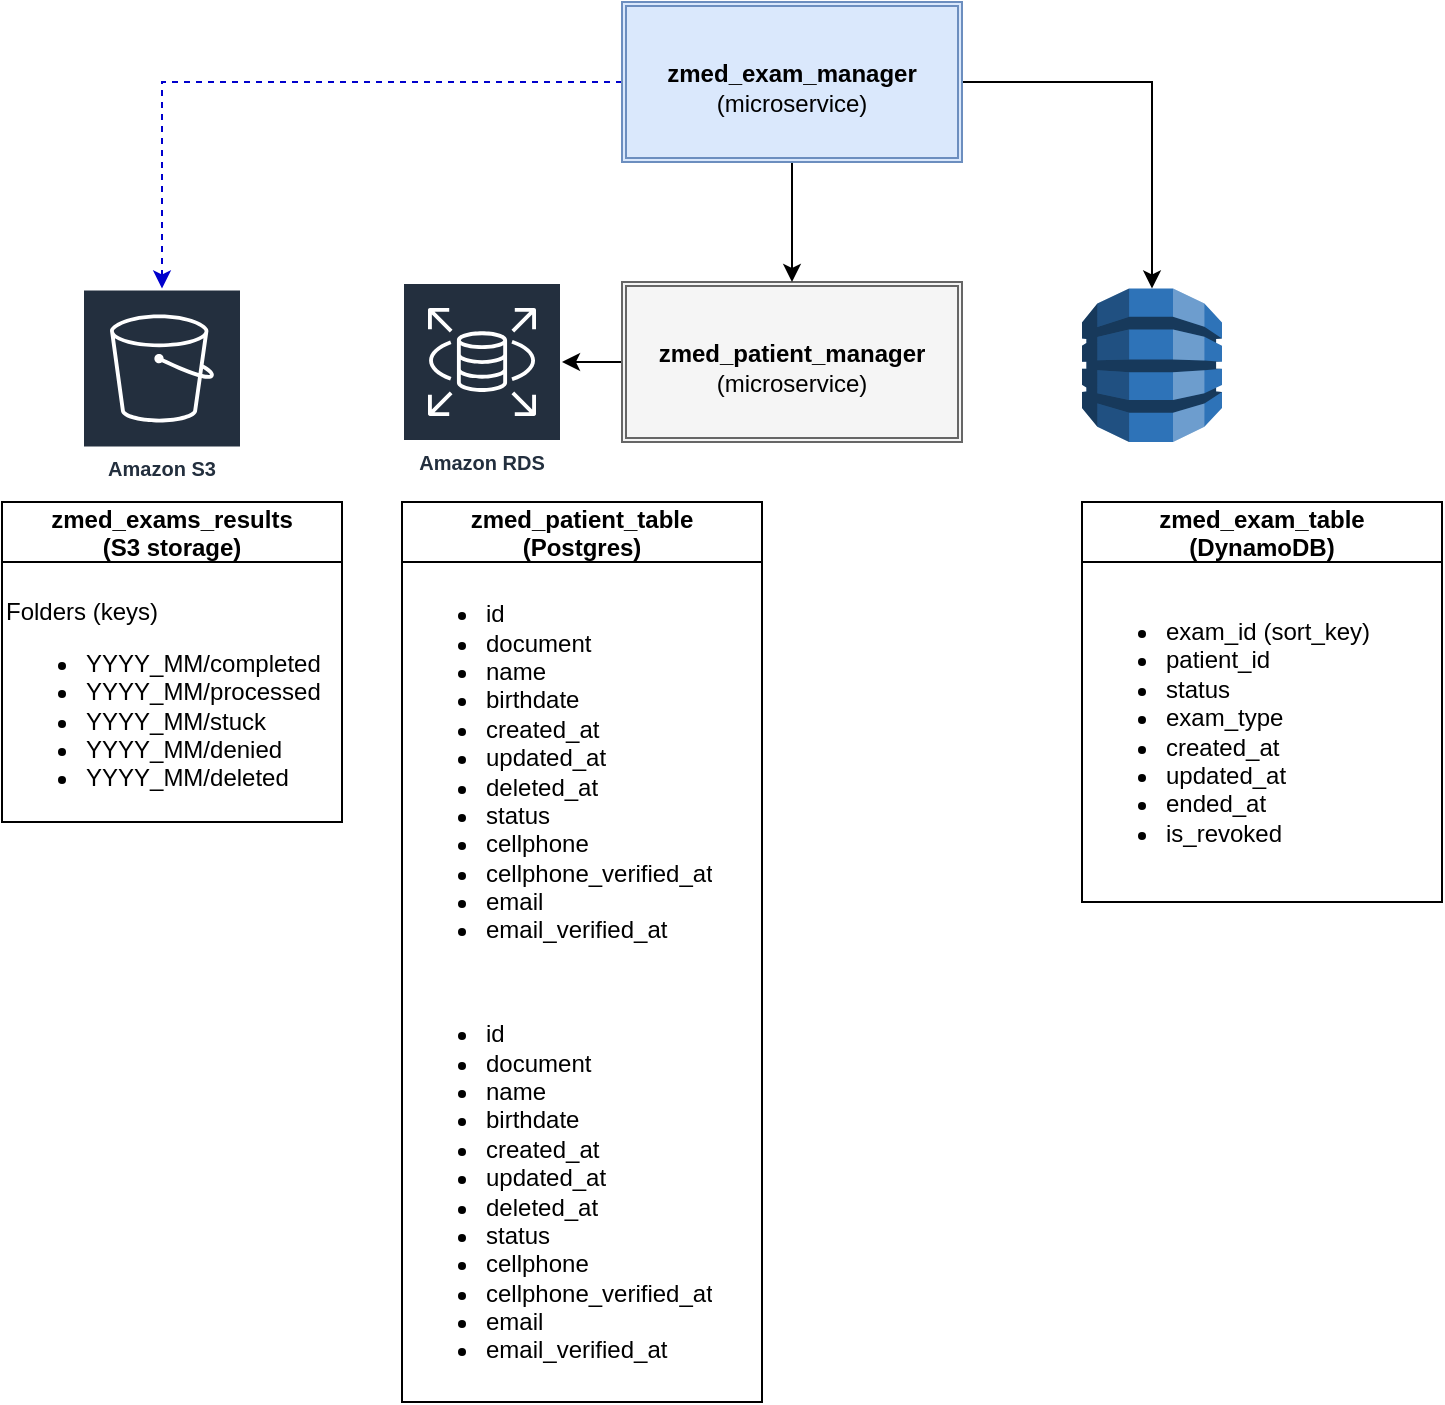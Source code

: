 <mxfile version="20.2.2" type="github">
  <diagram id="aTwo-jRHDP2fjrBcB7LK" name="Página-1">
    <mxGraphModel dx="1929" dy="1000" grid="1" gridSize="10" guides="1" tooltips="1" connect="1" arrows="1" fold="1" page="1" pageScale="1" pageWidth="827" pageHeight="1169" math="0" shadow="0">
      <root>
        <mxCell id="0" />
        <mxCell id="1" parent="0" />
        <mxCell id="jcrQPi3_A0F0jYqwktfK-1" value="Amazon S3" style="sketch=0;outlineConnect=0;fontColor=#232F3E;gradientColor=none;strokeColor=#ffffff;fillColor=#232F3E;dashed=0;verticalLabelPosition=middle;verticalAlign=bottom;align=center;html=1;whiteSpace=wrap;fontSize=10;fontStyle=1;spacing=3;shape=mxgraph.aws4.productIcon;prIcon=mxgraph.aws4.s3;" vertex="1" parent="1">
          <mxGeometry x="100" y="203.25" width="80" height="100" as="geometry" />
        </mxCell>
        <mxCell id="jcrQPi3_A0F0jYqwktfK-4" value="Amazon RDS" style="sketch=0;outlineConnect=0;fontColor=#232F3E;gradientColor=none;strokeColor=#ffffff;fillColor=#232F3E;dashed=0;verticalLabelPosition=middle;verticalAlign=bottom;align=center;html=1;whiteSpace=wrap;fontSize=10;fontStyle=1;spacing=3;shape=mxgraph.aws4.productIcon;prIcon=mxgraph.aws4.rds;" vertex="1" parent="1">
          <mxGeometry x="260" y="200" width="80" height="100" as="geometry" />
        </mxCell>
        <mxCell id="jcrQPi3_A0F0jYqwktfK-5" value="" style="outlineConnect=0;dashed=0;verticalLabelPosition=bottom;verticalAlign=top;align=center;html=1;shape=mxgraph.aws3.dynamo_db;fillColor=#2E73B8;gradientColor=none;" vertex="1" parent="1">
          <mxGeometry x="600" y="203.25" width="70" height="76.75" as="geometry" />
        </mxCell>
        <mxCell id="jcrQPi3_A0F0jYqwktfK-6" value="zmed_exam_table&#xa;(DynamoDB)" style="swimlane;fontStyle=1;childLayout=stackLayout;horizontal=1;startSize=30;horizontalStack=0;resizeParent=1;resizeParentMax=0;resizeLast=0;collapsible=1;marginBottom=0;" vertex="1" parent="1">
          <mxGeometry x="600" y="310" width="180" height="200" as="geometry">
            <mxRectangle x="620" y="280" width="140" height="40" as="alternateBounds" />
          </mxGeometry>
        </mxCell>
        <mxCell id="jcrQPi3_A0F0jYqwktfK-10" value="&lt;ul&gt;&lt;li&gt;exam_id (sort_key)&lt;/li&gt;&lt;li&gt;patient_id&lt;/li&gt;&lt;li&gt;status&lt;/li&gt;&lt;li&gt;exam_type&lt;/li&gt;&lt;li&gt;created_at&lt;/li&gt;&lt;li&gt;updated_at&lt;/li&gt;&lt;li&gt;ended_at&lt;/li&gt;&lt;li&gt;is_revoked&lt;/li&gt;&lt;/ul&gt;" style="text;strokeColor=none;fillColor=none;html=1;whiteSpace=wrap;verticalAlign=middle;overflow=hidden;" vertex="1" parent="jcrQPi3_A0F0jYqwktfK-6">
          <mxGeometry y="30" width="180" height="170" as="geometry" />
        </mxCell>
        <mxCell id="jcrQPi3_A0F0jYqwktfK-11" value="zmed_patient_table&#xa;(Postgres)" style="swimlane;fontStyle=1;childLayout=stackLayout;horizontal=1;startSize=30;horizontalStack=0;resizeParent=1;resizeParentMax=0;resizeLast=0;collapsible=1;marginBottom=0;" vertex="1" parent="1">
          <mxGeometry x="260" y="310" width="180" height="450" as="geometry">
            <mxRectangle x="620" y="280" width="140" height="40" as="alternateBounds" />
          </mxGeometry>
        </mxCell>
        <mxCell id="jcrQPi3_A0F0jYqwktfK-12" value="&lt;ul&gt;&lt;li&gt;id&lt;/li&gt;&lt;li&gt;document&lt;/li&gt;&lt;li&gt;name&lt;/li&gt;&lt;li&gt;birthdate&lt;/li&gt;&lt;li&gt;created_at&lt;/li&gt;&lt;li&gt;updated_at&lt;/li&gt;&lt;li&gt;deleted_at&lt;/li&gt;&lt;li&gt;status&lt;/li&gt;&lt;li&gt;cellphone&lt;/li&gt;&lt;li&gt;cellphone_verified_at&lt;/li&gt;&lt;li&gt;email&lt;/li&gt;&lt;li&gt;email_verified_at&lt;/li&gt;&lt;/ul&gt;" style="text;strokeColor=none;fillColor=none;html=1;whiteSpace=wrap;verticalAlign=middle;overflow=hidden;" vertex="1" parent="jcrQPi3_A0F0jYqwktfK-11">
          <mxGeometry y="30" width="180" height="210" as="geometry" />
        </mxCell>
        <mxCell id="jcrQPi3_A0F0jYqwktfK-43" value="&lt;ul&gt;&lt;li&gt;id&lt;/li&gt;&lt;li&gt;document&lt;/li&gt;&lt;li&gt;name&lt;/li&gt;&lt;li&gt;birthdate&lt;/li&gt;&lt;li&gt;created_at&lt;/li&gt;&lt;li&gt;updated_at&lt;/li&gt;&lt;li&gt;deleted_at&lt;/li&gt;&lt;li&gt;status&lt;/li&gt;&lt;li&gt;cellphone&lt;/li&gt;&lt;li&gt;cellphone_verified_at&lt;/li&gt;&lt;li&gt;email&lt;/li&gt;&lt;li&gt;email_verified_at&lt;/li&gt;&lt;/ul&gt;" style="text;strokeColor=none;fillColor=none;html=1;whiteSpace=wrap;verticalAlign=middle;overflow=hidden;" vertex="1" parent="jcrQPi3_A0F0jYqwktfK-11">
          <mxGeometry y="240" width="180" height="210" as="geometry" />
        </mxCell>
        <mxCell id="jcrQPi3_A0F0jYqwktfK-41" style="edgeStyle=orthogonalEdgeStyle;rounded=0;orthogonalLoop=1;jettySize=auto;html=1;strokeColor=#000000;" edge="1" parent="1" source="jcrQPi3_A0F0jYqwktfK-14" target="jcrQPi3_A0F0jYqwktfK-4">
          <mxGeometry relative="1" as="geometry">
            <Array as="points">
              <mxPoint x="350" y="240" />
              <mxPoint x="350" y="240" />
            </Array>
          </mxGeometry>
        </mxCell>
        <mxCell id="jcrQPi3_A0F0jYqwktfK-14" value="" style="shape=ext;double=1;rounded=0;whiteSpace=wrap;html=1;fillColor=#f5f5f5;strokeColor=#666666;fontColor=#333333;" vertex="1" parent="1">
          <mxGeometry x="370" y="200" width="170" height="80" as="geometry" />
        </mxCell>
        <mxCell id="jcrQPi3_A0F0jYqwktfK-20" value="" style="shape=image;verticalLabelPosition=bottom;labelBackgroundColor=default;verticalAlign=top;aspect=fixed;imageAspect=0;image=https://upload.wikimedia.org/wikipedia/commons/thumb/0/05/Go_Logo_Blue.svg/1200px-Go_Logo_Blue.svg.png;" vertex="1" parent="1">
          <mxGeometry x="380" y="210" width="26.67" height="10" as="geometry" />
        </mxCell>
        <mxCell id="jcrQPi3_A0F0jYqwktfK-21" value="&lt;b&gt;zmed_patient_manager&lt;/b&gt;&lt;br&gt;(microservice)" style="text;html=1;strokeColor=none;fillColor=none;align=center;verticalAlign=middle;whiteSpace=wrap;rounded=0;" vertex="1" parent="1">
          <mxGeometry x="425" y="228" width="60" height="30" as="geometry" />
        </mxCell>
        <mxCell id="jcrQPi3_A0F0jYqwktfK-29" style="edgeStyle=orthogonalEdgeStyle;rounded=0;orthogonalLoop=1;jettySize=auto;html=1;" edge="1" parent="1" source="jcrQPi3_A0F0jYqwktfK-25" target="jcrQPi3_A0F0jYqwktfK-5">
          <mxGeometry relative="1" as="geometry" />
        </mxCell>
        <mxCell id="jcrQPi3_A0F0jYqwktfK-30" style="edgeStyle=orthogonalEdgeStyle;rounded=0;orthogonalLoop=1;jettySize=auto;html=1;dashed=1;strokeColor=#0000CC;" edge="1" parent="1" source="jcrQPi3_A0F0jYqwktfK-25" target="jcrQPi3_A0F0jYqwktfK-1">
          <mxGeometry relative="1" as="geometry" />
        </mxCell>
        <mxCell id="jcrQPi3_A0F0jYqwktfK-40" style="edgeStyle=orthogonalEdgeStyle;rounded=0;orthogonalLoop=1;jettySize=auto;html=1;entryX=0.5;entryY=0;entryDx=0;entryDy=0;strokeColor=#000000;" edge="1" parent="1" source="jcrQPi3_A0F0jYqwktfK-25" target="jcrQPi3_A0F0jYqwktfK-14">
          <mxGeometry relative="1" as="geometry" />
        </mxCell>
        <mxCell id="jcrQPi3_A0F0jYqwktfK-25" value="" style="shape=ext;double=1;rounded=0;whiteSpace=wrap;html=1;fillColor=#dae8fc;strokeColor=#6c8ebf;" vertex="1" parent="1">
          <mxGeometry x="370" y="60" width="170" height="80" as="geometry" />
        </mxCell>
        <mxCell id="jcrQPi3_A0F0jYqwktfK-26" value="" style="shape=image;verticalLabelPosition=bottom;labelBackgroundColor=default;verticalAlign=top;aspect=fixed;imageAspect=0;image=https://upload.wikimedia.org/wikipedia/commons/thumb/0/05/Go_Logo_Blue.svg/1200px-Go_Logo_Blue.svg.png;" vertex="1" parent="1">
          <mxGeometry x="380" y="70" width="26.67" height="10" as="geometry" />
        </mxCell>
        <mxCell id="jcrQPi3_A0F0jYqwktfK-27" value="&lt;b&gt;zmed_exam_manager&lt;/b&gt;&lt;br&gt;(microservice)" style="text;html=1;strokeColor=none;fillColor=none;align=center;verticalAlign=middle;whiteSpace=wrap;rounded=0;" vertex="1" parent="1">
          <mxGeometry x="425" y="88" width="60" height="30" as="geometry" />
        </mxCell>
        <mxCell id="jcrQPi3_A0F0jYqwktfK-33" value="zmed_exams_results&#xa;(S3 storage)" style="swimlane;fontStyle=1;childLayout=stackLayout;horizontal=1;startSize=30;horizontalStack=0;resizeParent=1;resizeParentMax=0;resizeLast=0;collapsible=1;marginBottom=0;" vertex="1" parent="1">
          <mxGeometry x="60" y="310" width="170" height="160" as="geometry">
            <mxRectangle x="620" y="280" width="140" height="40" as="alternateBounds" />
          </mxGeometry>
        </mxCell>
        <mxCell id="jcrQPi3_A0F0jYqwktfK-34" value="&lt;span style=&quot;background-color: initial;&quot;&gt;&lt;br&gt;Folders (keys)&lt;/span&gt;&lt;br&gt;&lt;ul&gt;&lt;li&gt;YYYY_MM/completed&lt;/li&gt;&lt;li&gt;YYYY_MM/processed&lt;/li&gt;&lt;li&gt;YYYY_MM/stuck&lt;/li&gt;&lt;li&gt;YYYY_MM/denied&lt;/li&gt;&lt;li&gt;YYYY_MM/deleted&lt;/li&gt;&lt;/ul&gt;" style="text;strokeColor=none;fillColor=none;html=1;whiteSpace=wrap;verticalAlign=middle;overflow=hidden;" vertex="1" parent="jcrQPi3_A0F0jYqwktfK-33">
          <mxGeometry y="30" width="170" height="130" as="geometry" />
        </mxCell>
      </root>
    </mxGraphModel>
  </diagram>
</mxfile>
